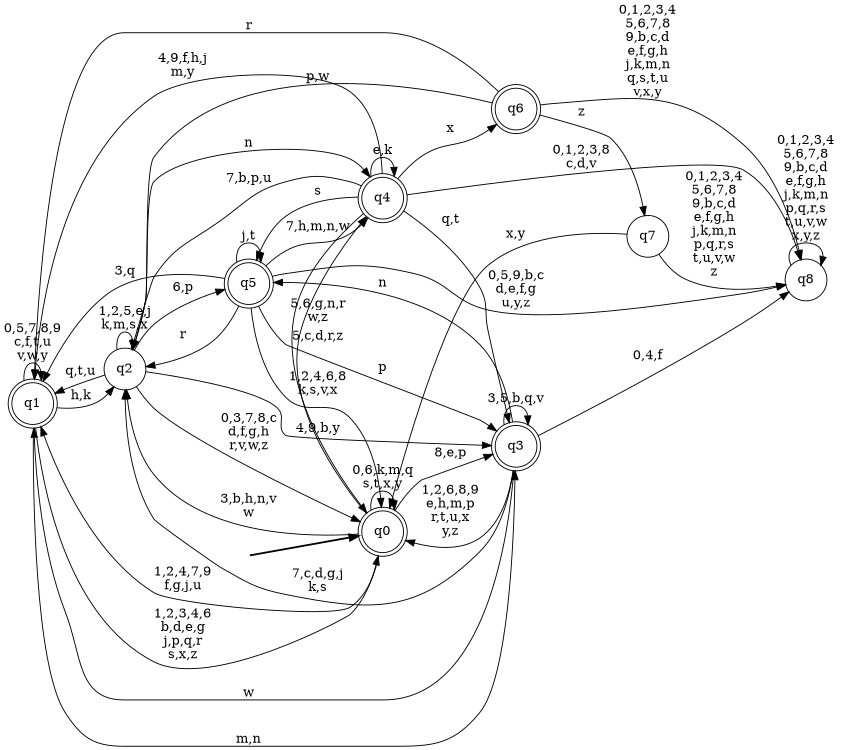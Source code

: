 digraph BlueStar {
__start0 [style = invis, shape = none, label = "", width = 0, height = 0];

rankdir=LR;
size="8,5";

s0 [style="rounded,filled", color="black", fillcolor="white" shape="doublecircle", label="q0"];
s1 [style="rounded,filled", color="black", fillcolor="white" shape="doublecircle", label="q1"];
s2 [style="filled", color="black", fillcolor="white" shape="circle", label="q2"];
s3 [style="rounded,filled", color="black", fillcolor="white" shape="doublecircle", label="q3"];
s4 [style="rounded,filled", color="black", fillcolor="white" shape="doublecircle", label="q4"];
s5 [style="rounded,filled", color="black", fillcolor="white" shape="doublecircle", label="q5"];
s6 [style="rounded,filled", color="black", fillcolor="white" shape="doublecircle", label="q6"];
s7 [style="filled", color="black", fillcolor="white" shape="circle", label="q7"];
s8 [style="filled", color="black", fillcolor="white" shape="circle", label="q8"];
subgraph cluster_main { 
	graph [pad=".75", ranksep="0.15", nodesep="0.15"];
	 style=invis; 
	__start0 -> s0 [penwidth=2];
}
s0 -> s0 [label="0,6,k,m,q\ns,t,x,y"];
s0 -> s1 [label="1,2,4,7,9\nf,g,j,u"];
s0 -> s2 [label="3,b,h,n,v\nw"];
s0 -> s3 [label="8,e,p"];
s0 -> s4 [label="5,c,d,r,z"];
s1 -> s0 [label="1,2,3,4,6\nb,d,e,g\nj,p,q,r\ns,x,z"];
s1 -> s1 [label="0,5,7,8,9\nc,f,t,u\nv,w,y"];
s1 -> s2 [label="h,k"];
s1 -> s3 [label="m,n"];
s2 -> s0 [label="0,3,7,8,c\nd,f,g,h\nr,v,w,z"];
s2 -> s1 [label="q,t,u"];
s2 -> s2 [label="1,2,5,e,j\nk,m,s,x"];
s2 -> s3 [label="4,9,b,y"];
s2 -> s4 [label="n"];
s2 -> s5 [label="6,p"];
s3 -> s0 [label="1,2,6,8,9\ne,h,m,p\nr,t,u,x\ny,z"];
s3 -> s1 [label="w"];
s3 -> s2 [label="7,c,d,g,j\nk,s"];
s3 -> s3 [label="3,5,b,q,v"];
s3 -> s5 [label="n"];
s3 -> s8 [label="0,4,f"];
s4 -> s0 [label="5,6,g,n,r\nw,z"];
s4 -> s1 [label="4,9,f,h,j\nm,y"];
s4 -> s2 [label="7,b,p,u"];
s4 -> s3 [label="q,t"];
s4 -> s4 [label="e,k"];
s4 -> s5 [label="s"];
s4 -> s6 [label="x"];
s4 -> s8 [label="0,1,2,3,8\nc,d,v"];
s5 -> s0 [label="1,2,4,6,8\nk,s,v,x"];
s5 -> s1 [label="3,q"];
s5 -> s2 [label="r"];
s5 -> s3 [label="p"];
s5 -> s4 [label="7,h,m,n,w"];
s5 -> s5 [label="j,t"];
s5 -> s8 [label="0,5,9,b,c\nd,e,f,g\nu,y,z"];
s6 -> s1 [label="r"];
s6 -> s2 [label="p,w"];
s6 -> s7 [label="z"];
s6 -> s8 [label="0,1,2,3,4\n5,6,7,8\n9,b,c,d\ne,f,g,h\nj,k,m,n\nq,s,t,u\nv,x,y"];
s7 -> s0 [label="x,y"];
s7 -> s8 [label="0,1,2,3,4\n5,6,7,8\n9,b,c,d\ne,f,g,h\nj,k,m,n\np,q,r,s\nt,u,v,w\nz"];
s8 -> s8 [label="0,1,2,3,4\n5,6,7,8\n9,b,c,d\ne,f,g,h\nj,k,m,n\np,q,r,s\nt,u,v,w\nx,y,z"];

}